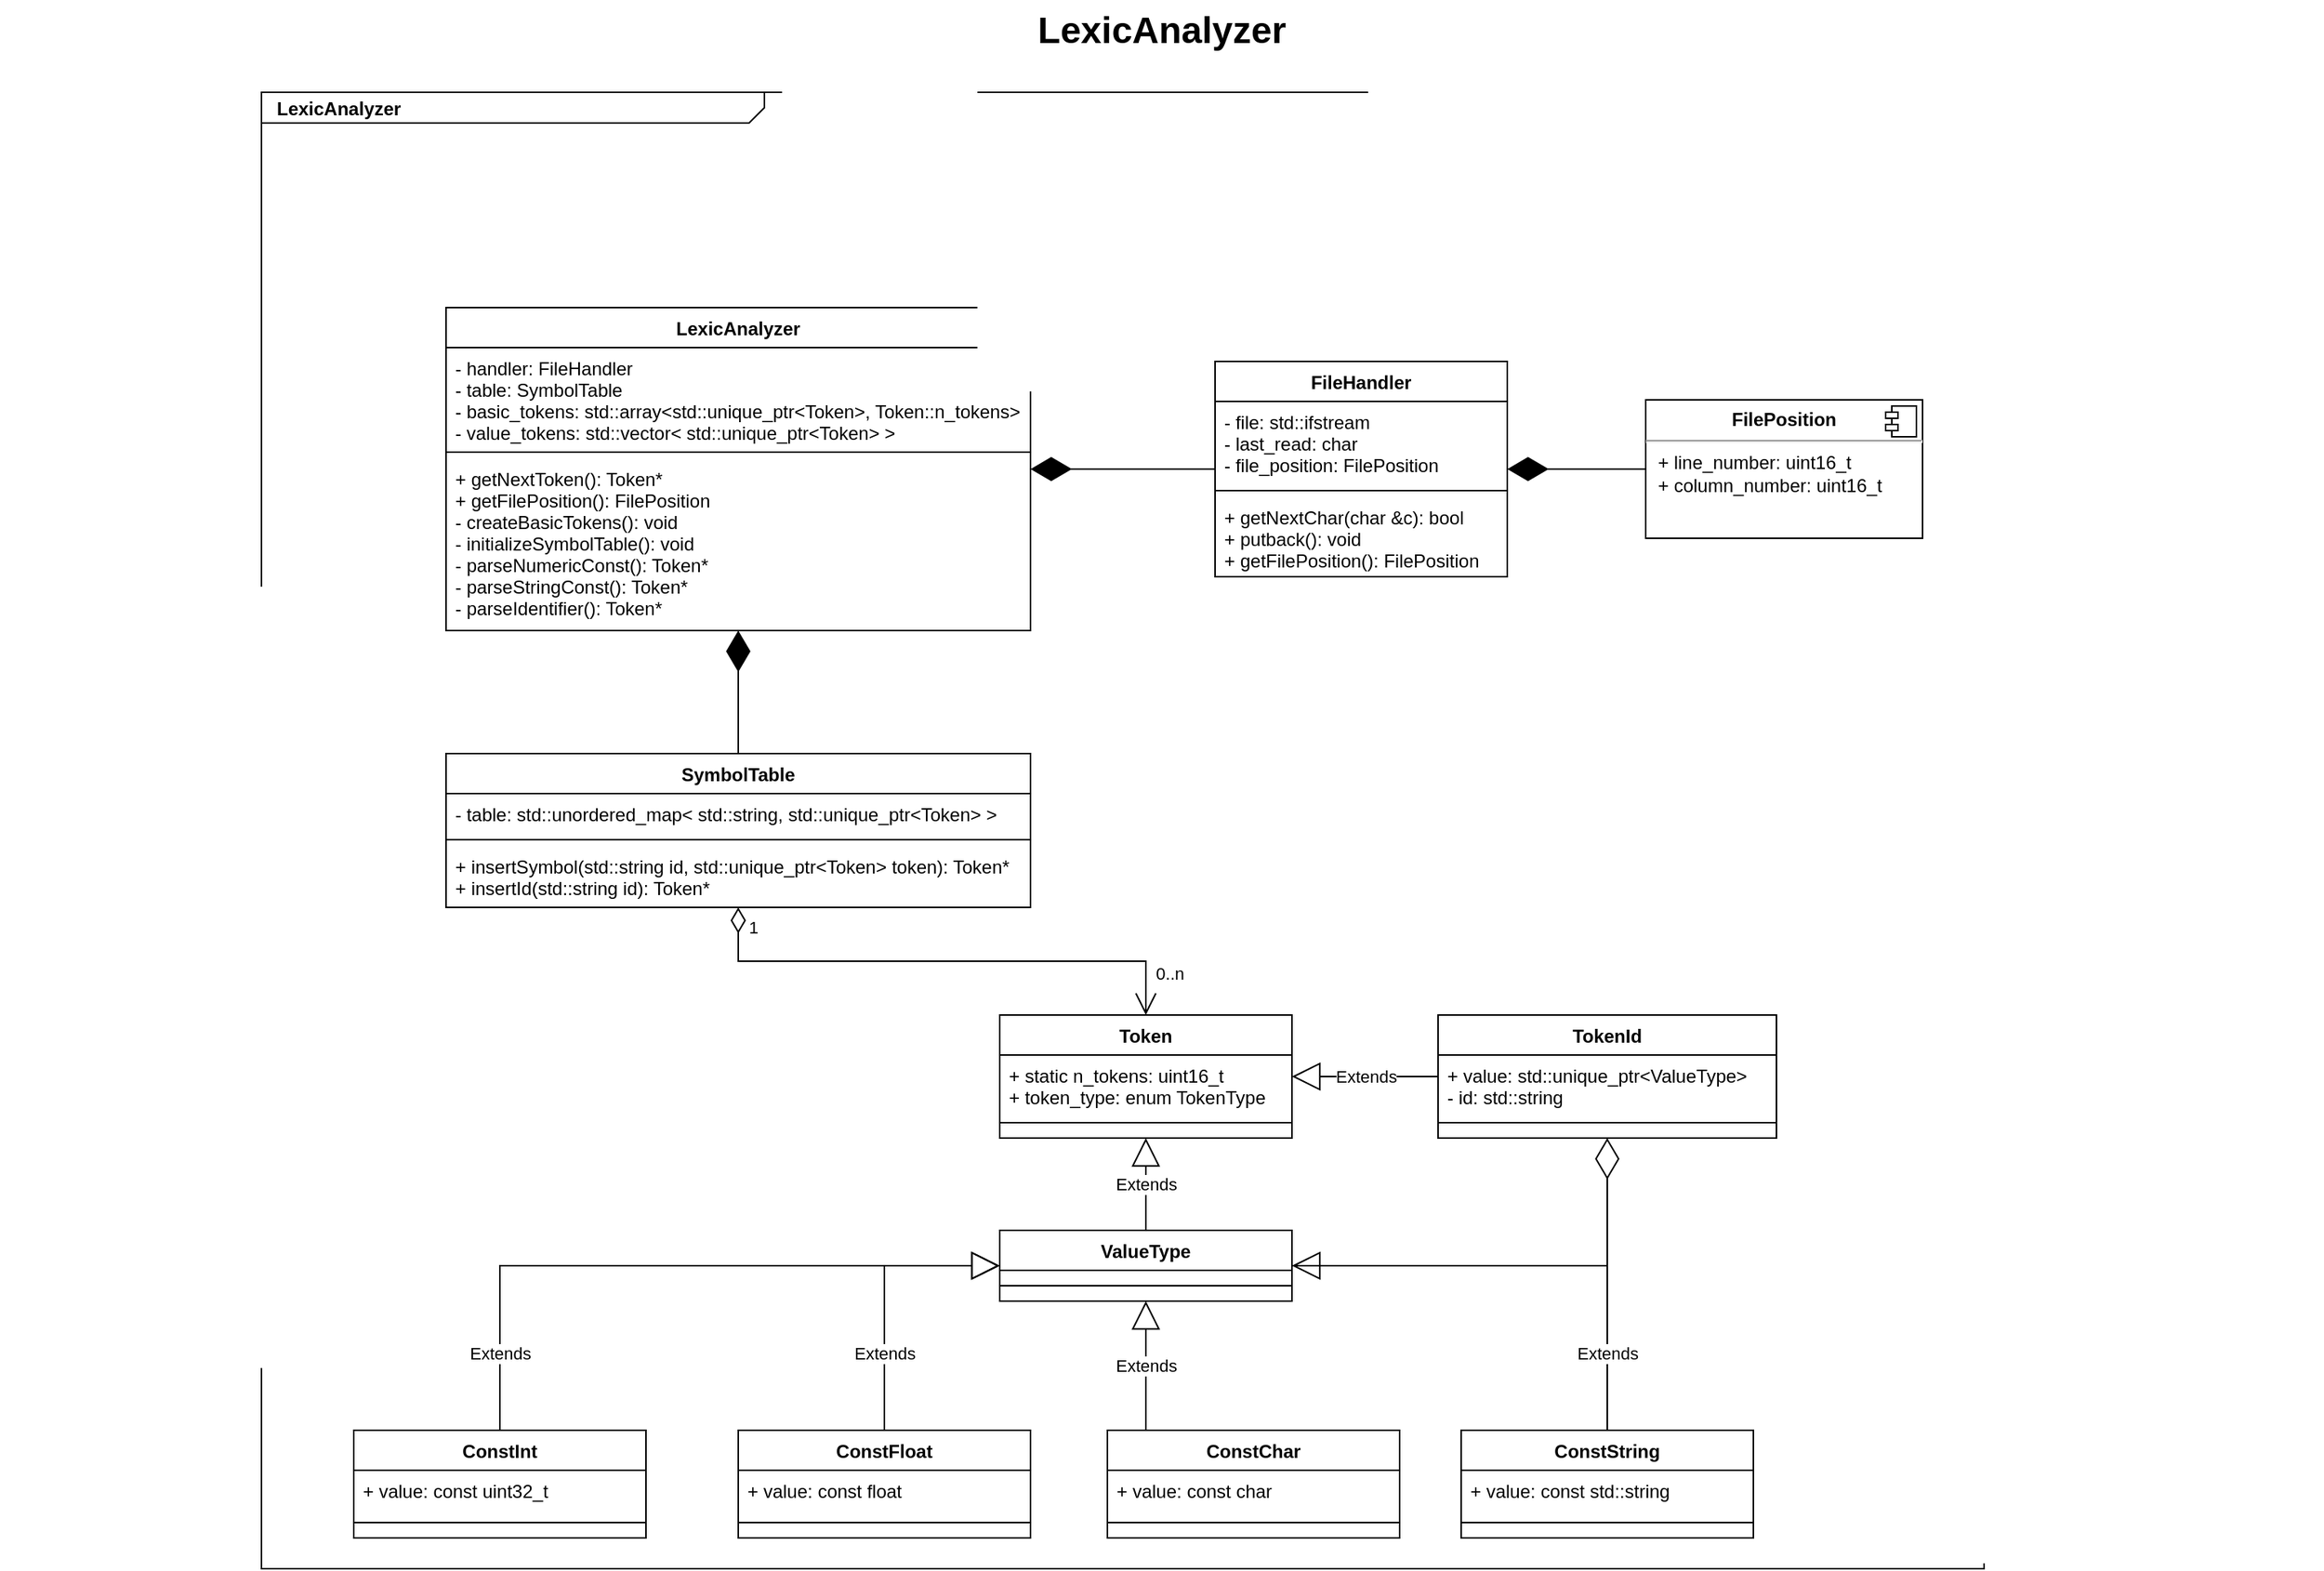 <mxfile version="18.0.6" type="device" pages="3"><diagram name="Lexic" id="929967ad-93f9-6ef4-fab6-5d389245f69c"><mxGraphModel dx="1422" dy="865" grid="1" gridSize="10" guides="1" tooltips="1" connect="1" arrows="1" fold="1" page="1" pageScale="1.5" pageWidth="1169" pageHeight="826" background="none" math="0" shadow="0"><root><mxCell id="0" style=";html=1;"/><mxCell id="1" style=";html=1;" parent="0"/><mxCell id="1672d66443f91eb5-1" value="&lt;p style=&quot;margin: 0px ; margin-top: 4px ; margin-left: 10px ; text-align: left&quot;&gt;&lt;b&gt;LexicAnalyzer&lt;/b&gt;&lt;/p&gt;" style="html=1;strokeWidth=1;shape=mxgraph.sysml.package;html=1;overflow=fill;whiteSpace=wrap;fillColor=none;gradientColor=none;fontSize=12;align=center;labelX=327.64;" parent="1" vertex="1"><mxGeometry x="270" y="260" width="1120" height="960" as="geometry"/></mxCell><mxCell id="1672d66443f91eb5-23" value="LexicAnalyzer" style="text;strokeColor=none;fillColor=none;html=1;fontSize=24;fontStyle=1;verticalAlign=middle;align=center;" parent="1" vertex="1"><mxGeometry x="100" y="200" width="1510" height="40" as="geometry"/></mxCell><mxCell id="29cWJEh8SvL_VEpSujUK-5" value="LexicAnalyzer" style="swimlane;fontStyle=1;align=center;verticalAlign=top;childLayout=stackLayout;horizontal=1;startSize=26;horizontalStack=0;resizeParent=1;resizeParentMax=0;resizeLast=0;collapsible=1;marginBottom=0;" vertex="1" parent="1"><mxGeometry x="390" y="400" width="380" height="210" as="geometry"/></mxCell><mxCell id="29cWJEh8SvL_VEpSujUK-6" value="- handler: FileHandler&#10;- table: SymbolTable&#10;- basic_tokens: std::array&lt;std::unique_ptr&lt;Token&gt;, Token::n_tokens&gt;&#10;- value_tokens: std::vector&lt; std::unique_ptr&lt;Token&gt; &gt;" style="text;strokeColor=none;fillColor=none;align=left;verticalAlign=top;spacingLeft=4;spacingRight=4;overflow=hidden;rotatable=0;points=[[0,0.5],[1,0.5]];portConstraint=eastwest;" vertex="1" parent="29cWJEh8SvL_VEpSujUK-5"><mxGeometry y="26" width="380" height="64" as="geometry"/></mxCell><mxCell id="29cWJEh8SvL_VEpSujUK-7" value="" style="line;strokeWidth=1;fillColor=none;align=left;verticalAlign=middle;spacingTop=-1;spacingLeft=3;spacingRight=3;rotatable=0;labelPosition=right;points=[];portConstraint=eastwest;" vertex="1" parent="29cWJEh8SvL_VEpSujUK-5"><mxGeometry y="90" width="380" height="8" as="geometry"/></mxCell><mxCell id="29cWJEh8SvL_VEpSujUK-8" value="+ getNextToken(): Token*&#10;+ getFilePosition(): FilePosition&#10;- createBasicTokens(): void&#10;- initializeSymbolTable(): void&#10;- parseNumericConst(): Token*&#10;- parseStringConst(): Token*&#10;- parseIdentifier(): Token*" style="text;strokeColor=none;fillColor=none;align=left;verticalAlign=top;spacingLeft=4;spacingRight=4;overflow=hidden;rotatable=0;points=[[0,0.5],[1,0.5]];portConstraint=eastwest;" vertex="1" parent="29cWJEh8SvL_VEpSujUK-5"><mxGeometry y="98" width="380" height="112" as="geometry"/></mxCell><mxCell id="29cWJEh8SvL_VEpSujUK-9" value="FileHandler" style="swimlane;fontStyle=1;align=center;verticalAlign=top;childLayout=stackLayout;horizontal=1;startSize=26;horizontalStack=0;resizeParent=1;resizeParentMax=0;resizeLast=0;collapsible=1;marginBottom=0;" vertex="1" parent="1"><mxGeometry x="890" y="435" width="190" height="140" as="geometry"/></mxCell><mxCell id="29cWJEh8SvL_VEpSujUK-10" value="- file: std::ifstream&#10;- last_read: char&#10;- file_position: FilePosition" style="text;strokeColor=none;fillColor=none;align=left;verticalAlign=top;spacingLeft=4;spacingRight=4;overflow=hidden;rotatable=0;points=[[0,0.5],[1,0.5]];portConstraint=eastwest;" vertex="1" parent="29cWJEh8SvL_VEpSujUK-9"><mxGeometry y="26" width="190" height="54" as="geometry"/></mxCell><mxCell id="29cWJEh8SvL_VEpSujUK-11" value="" style="line;strokeWidth=1;fillColor=none;align=left;verticalAlign=middle;spacingTop=-1;spacingLeft=3;spacingRight=3;rotatable=0;labelPosition=right;points=[];portConstraint=eastwest;" vertex="1" parent="29cWJEh8SvL_VEpSujUK-9"><mxGeometry y="80" width="190" height="8" as="geometry"/></mxCell><mxCell id="29cWJEh8SvL_VEpSujUK-12" value="+ getNextChar(char &amp;c): bool&#10;+ putback(): void&#10;+ getFilePosition(): FilePosition" style="text;strokeColor=none;fillColor=none;align=left;verticalAlign=top;spacingLeft=4;spacingRight=4;overflow=hidden;rotatable=0;points=[[0,0.5],[1,0.5]];portConstraint=eastwest;" vertex="1" parent="29cWJEh8SvL_VEpSujUK-9"><mxGeometry y="88" width="190" height="52" as="geometry"/></mxCell><mxCell id="29cWJEh8SvL_VEpSujUK-13" value="&lt;p style=&quot;margin:0px;margin-top:6px;text-align:center;&quot;&gt;&lt;b&gt;FilePosition&lt;/b&gt;&lt;/p&gt;&lt;hr&gt;&lt;p style=&quot;margin:0px;margin-left:8px;&quot;&gt;+ line_number: uint16_t&lt;br&gt;+ column_number: uint16_t&lt;/p&gt;" style="align=left;overflow=fill;html=1;dropTarget=0;" vertex="1" parent="1"><mxGeometry x="1170" y="460" width="180" height="90" as="geometry"/></mxCell><mxCell id="29cWJEh8SvL_VEpSujUK-14" value="" style="shape=component;jettyWidth=8;jettyHeight=4;" vertex="1" parent="29cWJEh8SvL_VEpSujUK-13"><mxGeometry x="1" width="20" height="20" relative="1" as="geometry"><mxPoint x="-24" y="4" as="offset"/></mxGeometry></mxCell><mxCell id="29cWJEh8SvL_VEpSujUK-17" value="Token" style="swimlane;fontStyle=1;align=center;verticalAlign=top;childLayout=stackLayout;horizontal=1;startSize=26;horizontalStack=0;resizeParent=1;resizeParentMax=0;resizeLast=0;collapsible=1;marginBottom=0;" vertex="1" parent="1"><mxGeometry x="750" y="860" width="190" height="80" as="geometry"/></mxCell><mxCell id="29cWJEh8SvL_VEpSujUK-18" value="+ static n_tokens: uint16_t&#10;+ token_type: enum TokenType" style="text;strokeColor=none;fillColor=none;align=left;verticalAlign=top;spacingLeft=4;spacingRight=4;overflow=hidden;rotatable=0;points=[[0,0.5],[1,0.5]];portConstraint=eastwest;" vertex="1" parent="29cWJEh8SvL_VEpSujUK-17"><mxGeometry y="26" width="190" height="34" as="geometry"/></mxCell><mxCell id="29cWJEh8SvL_VEpSujUK-19" value="" style="line;strokeWidth=1;fillColor=none;align=left;verticalAlign=middle;spacingTop=-1;spacingLeft=3;spacingRight=3;rotatable=0;labelPosition=right;points=[];portConstraint=eastwest;" vertex="1" parent="29cWJEh8SvL_VEpSujUK-17"><mxGeometry y="60" width="190" height="20" as="geometry"/></mxCell><mxCell id="29cWJEh8SvL_VEpSujUK-21" value="TokenId" style="swimlane;fontStyle=1;align=center;verticalAlign=top;childLayout=stackLayout;horizontal=1;startSize=26;horizontalStack=0;resizeParent=1;resizeParentMax=0;resizeLast=0;collapsible=1;marginBottom=0;" vertex="1" parent="1"><mxGeometry x="1035" y="860" width="220" height="80" as="geometry"/></mxCell><mxCell id="29cWJEh8SvL_VEpSujUK-22" value="+ value: std::unique_ptr&lt;ValueType&gt;&#10;- id: std::string" style="text;strokeColor=none;fillColor=none;align=left;verticalAlign=top;spacingLeft=4;spacingRight=4;overflow=hidden;rotatable=0;points=[[0,0.5],[1,0.5]];portConstraint=eastwest;" vertex="1" parent="29cWJEh8SvL_VEpSujUK-21"><mxGeometry y="26" width="220" height="34" as="geometry"/></mxCell><mxCell id="29cWJEh8SvL_VEpSujUK-23" value="" style="line;strokeWidth=1;fillColor=none;align=left;verticalAlign=middle;spacingTop=-1;spacingLeft=3;spacingRight=3;rotatable=0;labelPosition=right;points=[];portConstraint=eastwest;" vertex="1" parent="29cWJEh8SvL_VEpSujUK-21"><mxGeometry y="60" width="220" height="20" as="geometry"/></mxCell><mxCell id="29cWJEh8SvL_VEpSujUK-26" value="Extends" style="endArrow=block;endSize=16;endFill=0;html=1;rounded=0;" edge="1" parent="1" source="29cWJEh8SvL_VEpSujUK-21" target="29cWJEh8SvL_VEpSujUK-17"><mxGeometry width="160" relative="1" as="geometry"><mxPoint x="830" y="750" as="sourcePoint"/><mxPoint x="990" y="750" as="targetPoint"/><Array as="points"><mxPoint x="990" y="900"/></Array></mxGeometry></mxCell><mxCell id="29cWJEh8SvL_VEpSujUK-27" value="" style="endArrow=diamondThin;endFill=1;endSize=24;html=1;rounded=0;" edge="1" parent="1" source="29cWJEh8SvL_VEpSujUK-9" target="29cWJEh8SvL_VEpSujUK-5"><mxGeometry width="160" relative="1" as="geometry"><mxPoint x="780" y="650" as="sourcePoint"/><mxPoint x="940" y="650" as="targetPoint"/></mxGeometry></mxCell><mxCell id="29cWJEh8SvL_VEpSujUK-28" value="" style="endArrow=diamondThin;endFill=1;endSize=24;html=1;rounded=0;" edge="1" parent="1" source="29cWJEh8SvL_VEpSujUK-13" target="29cWJEh8SvL_VEpSujUK-9"><mxGeometry width="160" relative="1" as="geometry"><mxPoint x="780" y="650" as="sourcePoint"/><mxPoint x="940" y="650" as="targetPoint"/></mxGeometry></mxCell><mxCell id="29cWJEh8SvL_VEpSujUK-32" value="ValueType" style="swimlane;fontStyle=1;align=center;verticalAlign=top;childLayout=stackLayout;horizontal=1;startSize=26;horizontalStack=0;resizeParent=1;resizeParentMax=0;resizeLast=0;collapsible=1;marginBottom=0;" vertex="1" parent="1"><mxGeometry x="750" y="1000" width="190" height="46" as="geometry"/></mxCell><mxCell id="29cWJEh8SvL_VEpSujUK-34" value="" style="line;strokeWidth=1;fillColor=none;align=left;verticalAlign=middle;spacingTop=-1;spacingLeft=3;spacingRight=3;rotatable=0;labelPosition=right;points=[];portConstraint=eastwest;" vertex="1" parent="29cWJEh8SvL_VEpSujUK-32"><mxGeometry y="26" width="190" height="20" as="geometry"/></mxCell><mxCell id="29cWJEh8SvL_VEpSujUK-35" value="Extends" style="endArrow=block;endSize=16;endFill=0;html=1;rounded=0;" edge="1" parent="1" source="29cWJEh8SvL_VEpSujUK-32" target="29cWJEh8SvL_VEpSujUK-17"><mxGeometry width="160" relative="1" as="geometry"><mxPoint x="830" y="750" as="sourcePoint"/><mxPoint x="990" y="750" as="targetPoint"/></mxGeometry></mxCell><mxCell id="29cWJEh8SvL_VEpSujUK-36" value="ConstChar" style="swimlane;fontStyle=1;align=center;verticalAlign=top;childLayout=stackLayout;horizontal=1;startSize=26;horizontalStack=0;resizeParent=1;resizeParentMax=0;resizeLast=0;collapsible=1;marginBottom=0;" vertex="1" parent="1"><mxGeometry x="820" y="1130" width="190" height="70" as="geometry"/></mxCell><mxCell id="29cWJEh8SvL_VEpSujUK-37" value="+ value: const char" style="text;strokeColor=none;fillColor=none;align=left;verticalAlign=top;spacingLeft=4;spacingRight=4;overflow=hidden;rotatable=0;points=[[0,0.5],[1,0.5]];portConstraint=eastwest;" vertex="1" parent="29cWJEh8SvL_VEpSujUK-36"><mxGeometry y="26" width="190" height="24" as="geometry"/></mxCell><mxCell id="29cWJEh8SvL_VEpSujUK-38" value="" style="line;strokeWidth=1;fillColor=none;align=left;verticalAlign=middle;spacingTop=-1;spacingLeft=3;spacingRight=3;rotatable=0;labelPosition=right;points=[];portConstraint=eastwest;" vertex="1" parent="29cWJEh8SvL_VEpSujUK-36"><mxGeometry y="50" width="190" height="20" as="geometry"/></mxCell><mxCell id="29cWJEh8SvL_VEpSujUK-39" value="ConstFloat" style="swimlane;fontStyle=1;align=center;verticalAlign=top;childLayout=stackLayout;horizontal=1;startSize=26;horizontalStack=0;resizeParent=1;resizeParentMax=0;resizeLast=0;collapsible=1;marginBottom=0;" vertex="1" parent="1"><mxGeometry x="580" y="1130" width="190" height="70" as="geometry"/></mxCell><mxCell id="29cWJEh8SvL_VEpSujUK-40" value="+ value: const float" style="text;strokeColor=none;fillColor=none;align=left;verticalAlign=top;spacingLeft=4;spacingRight=4;overflow=hidden;rotatable=0;points=[[0,0.5],[1,0.5]];portConstraint=eastwest;" vertex="1" parent="29cWJEh8SvL_VEpSujUK-39"><mxGeometry y="26" width="190" height="24" as="geometry"/></mxCell><mxCell id="29cWJEh8SvL_VEpSujUK-41" value="" style="line;strokeWidth=1;fillColor=none;align=left;verticalAlign=middle;spacingTop=-1;spacingLeft=3;spacingRight=3;rotatable=0;labelPosition=right;points=[];portConstraint=eastwest;" vertex="1" parent="29cWJEh8SvL_VEpSujUK-39"><mxGeometry y="50" width="190" height="20" as="geometry"/></mxCell><mxCell id="29cWJEh8SvL_VEpSujUK-42" value="ConstInt" style="swimlane;fontStyle=1;align=center;verticalAlign=top;childLayout=stackLayout;horizontal=1;startSize=26;horizontalStack=0;resizeParent=1;resizeParentMax=0;resizeLast=0;collapsible=1;marginBottom=0;" vertex="1" parent="1"><mxGeometry x="330" y="1130" width="190" height="70" as="geometry"/></mxCell><mxCell id="29cWJEh8SvL_VEpSujUK-43" value="+ value: const uint32_t" style="text;strokeColor=none;fillColor=none;align=left;verticalAlign=top;spacingLeft=4;spacingRight=4;overflow=hidden;rotatable=0;points=[[0,0.5],[1,0.5]];portConstraint=eastwest;" vertex="1" parent="29cWJEh8SvL_VEpSujUK-42"><mxGeometry y="26" width="190" height="24" as="geometry"/></mxCell><mxCell id="29cWJEh8SvL_VEpSujUK-44" value="" style="line;strokeWidth=1;fillColor=none;align=left;verticalAlign=middle;spacingTop=-1;spacingLeft=3;spacingRight=3;rotatable=0;labelPosition=right;points=[];portConstraint=eastwest;" vertex="1" parent="29cWJEh8SvL_VEpSujUK-42"><mxGeometry y="50" width="190" height="20" as="geometry"/></mxCell><mxCell id="29cWJEh8SvL_VEpSujUK-45" value="ConstString" style="swimlane;fontStyle=1;align=center;verticalAlign=top;childLayout=stackLayout;horizontal=1;startSize=26;horizontalStack=0;resizeParent=1;resizeParentMax=0;resizeLast=0;collapsible=1;marginBottom=0;" vertex="1" parent="1"><mxGeometry x="1050" y="1130" width="190" height="70" as="geometry"/></mxCell><mxCell id="29cWJEh8SvL_VEpSujUK-46" value="+ value: const std::string" style="text;strokeColor=none;fillColor=none;align=left;verticalAlign=top;spacingLeft=4;spacingRight=4;overflow=hidden;rotatable=0;points=[[0,0.5],[1,0.5]];portConstraint=eastwest;" vertex="1" parent="29cWJEh8SvL_VEpSujUK-45"><mxGeometry y="26" width="190" height="24" as="geometry"/></mxCell><mxCell id="29cWJEh8SvL_VEpSujUK-47" value="" style="line;strokeWidth=1;fillColor=none;align=left;verticalAlign=middle;spacingTop=-1;spacingLeft=3;spacingRight=3;rotatable=0;labelPosition=right;points=[];portConstraint=eastwest;" vertex="1" parent="29cWJEh8SvL_VEpSujUK-45"><mxGeometry y="50" width="190" height="20" as="geometry"/></mxCell><mxCell id="29cWJEh8SvL_VEpSujUK-48" value="Extends" style="endArrow=block;endSize=16;endFill=0;html=1;rounded=0;" edge="1" parent="1" source="29cWJEh8SvL_VEpSujUK-42" target="29cWJEh8SvL_VEpSujUK-32"><mxGeometry x="-0.768" width="160" relative="1" as="geometry"><mxPoint x="830" y="1050" as="sourcePoint"/><mxPoint x="990" y="1050" as="targetPoint"/><Array as="points"><mxPoint x="425" y="1023"/></Array><mxPoint as="offset"/></mxGeometry></mxCell><mxCell id="29cWJEh8SvL_VEpSujUK-49" value="Extends" style="endArrow=block;endSize=16;endFill=0;html=1;rounded=0;" edge="1" parent="1" source="29cWJEh8SvL_VEpSujUK-39" target="29cWJEh8SvL_VEpSujUK-32"><mxGeometry x="-0.451" width="160" relative="1" as="geometry"><mxPoint x="830" y="1050" as="sourcePoint"/><mxPoint x="990" y="1050" as="targetPoint"/><Array as="points"><mxPoint x="675" y="1023"/></Array><mxPoint as="offset"/></mxGeometry></mxCell><mxCell id="29cWJEh8SvL_VEpSujUK-52" value="Extends" style="endArrow=block;endSize=16;endFill=0;html=1;rounded=0;" edge="1" parent="1" source="29cWJEh8SvL_VEpSujUK-36" target="29cWJEh8SvL_VEpSujUK-32"><mxGeometry width="160" relative="1" as="geometry"><mxPoint x="830" y="1050" as="sourcePoint"/><mxPoint x="990" y="1050" as="targetPoint"/><Array as="points"><mxPoint x="845" y="1130"/></Array></mxGeometry></mxCell><mxCell id="29cWJEh8SvL_VEpSujUK-53" value="Extends" style="endArrow=block;endSize=16;endFill=0;html=1;rounded=0;" edge="1" parent="1" source="29cWJEh8SvL_VEpSujUK-45" target="29cWJEh8SvL_VEpSujUK-32"><mxGeometry x="-0.679" width="160" relative="1" as="geometry"><mxPoint x="830" y="1050" as="sourcePoint"/><mxPoint x="990" y="1050" as="targetPoint"/><Array as="points"><mxPoint x="1145" y="1023"/></Array><mxPoint as="offset"/></mxGeometry></mxCell><mxCell id="29cWJEh8SvL_VEpSujUK-56" value="" style="endArrow=diamondThin;endFill=0;endSize=24;html=1;rounded=0;" edge="1" parent="1" source="29cWJEh8SvL_VEpSujUK-32" target="29cWJEh8SvL_VEpSujUK-21"><mxGeometry width="160" relative="1" as="geometry"><mxPoint x="830" y="950" as="sourcePoint"/><mxPoint x="990" y="950" as="targetPoint"/><Array as="points"><mxPoint x="1145" y="1023"/></Array></mxGeometry></mxCell><mxCell id="29cWJEh8SvL_VEpSujUK-57" value="SymbolTable" style="swimlane;fontStyle=1;align=center;verticalAlign=top;childLayout=stackLayout;horizontal=1;startSize=26;horizontalStack=0;resizeParent=1;resizeParentMax=0;resizeLast=0;collapsible=1;marginBottom=0;" vertex="1" parent="1"><mxGeometry x="390" y="690" width="380" height="100" as="geometry"/></mxCell><mxCell id="29cWJEh8SvL_VEpSujUK-58" value="- table: std::unordered_map&lt; std::string, std::unique_ptr&lt;Token&gt; &gt;" style="text;strokeColor=none;fillColor=none;align=left;verticalAlign=top;spacingLeft=4;spacingRight=4;overflow=hidden;rotatable=0;points=[[0,0.5],[1,0.5]];portConstraint=eastwest;" vertex="1" parent="29cWJEh8SvL_VEpSujUK-57"><mxGeometry y="26" width="380" height="26" as="geometry"/></mxCell><mxCell id="29cWJEh8SvL_VEpSujUK-59" value="" style="line;strokeWidth=1;fillColor=none;align=left;verticalAlign=middle;spacingTop=-1;spacingLeft=3;spacingRight=3;rotatable=0;labelPosition=right;points=[];portConstraint=eastwest;" vertex="1" parent="29cWJEh8SvL_VEpSujUK-57"><mxGeometry y="52" width="380" height="8" as="geometry"/></mxCell><mxCell id="29cWJEh8SvL_VEpSujUK-60" value="+ insertSymbol(std::string id, std::unique_ptr&lt;Token&gt; token): Token*&#10;+ insertId(std::string id): Token*" style="text;strokeColor=none;fillColor=none;align=left;verticalAlign=top;spacingLeft=4;spacingRight=4;overflow=hidden;rotatable=0;points=[[0,0.5],[1,0.5]];portConstraint=eastwest;" vertex="1" parent="29cWJEh8SvL_VEpSujUK-57"><mxGeometry y="60" width="380" height="40" as="geometry"/></mxCell><mxCell id="29cWJEh8SvL_VEpSujUK-65" value="" style="endArrow=open;html=1;endSize=12;startArrow=diamondThin;startSize=14;startFill=0;edgeStyle=orthogonalEdgeStyle;rounded=0;" edge="1" parent="1" source="29cWJEh8SvL_VEpSujUK-57" target="29cWJEh8SvL_VEpSujUK-17"><mxGeometry relative="1" as="geometry"><mxPoint x="780" y="950" as="sourcePoint"/><mxPoint x="940" y="950" as="targetPoint"/></mxGeometry></mxCell><mxCell id="29cWJEh8SvL_VEpSujUK-66" value="1" style="edgeLabel;resizable=0;html=1;align=left;verticalAlign=top;" connectable="0" vertex="1" parent="29cWJEh8SvL_VEpSujUK-65"><mxGeometry x="-1" relative="1" as="geometry"><mxPoint x="5" as="offset"/></mxGeometry></mxCell><mxCell id="29cWJEh8SvL_VEpSujUK-67" value="0..n" style="edgeLabel;resizable=0;html=1;align=right;verticalAlign=top;" connectable="0" vertex="1" parent="29cWJEh8SvL_VEpSujUK-65"><mxGeometry x="1" relative="1" as="geometry"><mxPoint x="25" y="-40" as="offset"/></mxGeometry></mxCell><mxCell id="29cWJEh8SvL_VEpSujUK-68" value="" style="endArrow=diamondThin;endFill=1;endSize=24;html=1;rounded=0;" edge="1" parent="1" source="29cWJEh8SvL_VEpSujUK-57" target="29cWJEh8SvL_VEpSujUK-5"><mxGeometry width="160" relative="1" as="geometry"><mxPoint x="780" y="750" as="sourcePoint"/><mxPoint x="940" y="750" as="targetPoint"/></mxGeometry></mxCell></root></mxGraphModel></diagram><diagram id="xvDXoNbpUuHNQEcHYvPd" name="Syntatic"><mxGraphModel dx="1422" dy="865" grid="1" gridSize="10" guides="1" tooltips="1" connect="1" arrows="1" fold="1" page="1" pageScale="1" pageWidth="850" pageHeight="1100" math="0" shadow="0"><root><mxCell id="0"/><mxCell id="1" parent="0"/></root></mxGraphModel></diagram><diagram id="0M3mGlQ7uI-tUxwYQfoy" name="Semantic"><mxGraphModel dx="1422" dy="865" grid="1" gridSize="10" guides="1" tooltips="1" connect="1" arrows="1" fold="1" page="1" pageScale="1" pageWidth="850" pageHeight="1100" math="0" shadow="0"><root><mxCell id="0"/><mxCell id="1" parent="0"/></root></mxGraphModel></diagram></mxfile>
